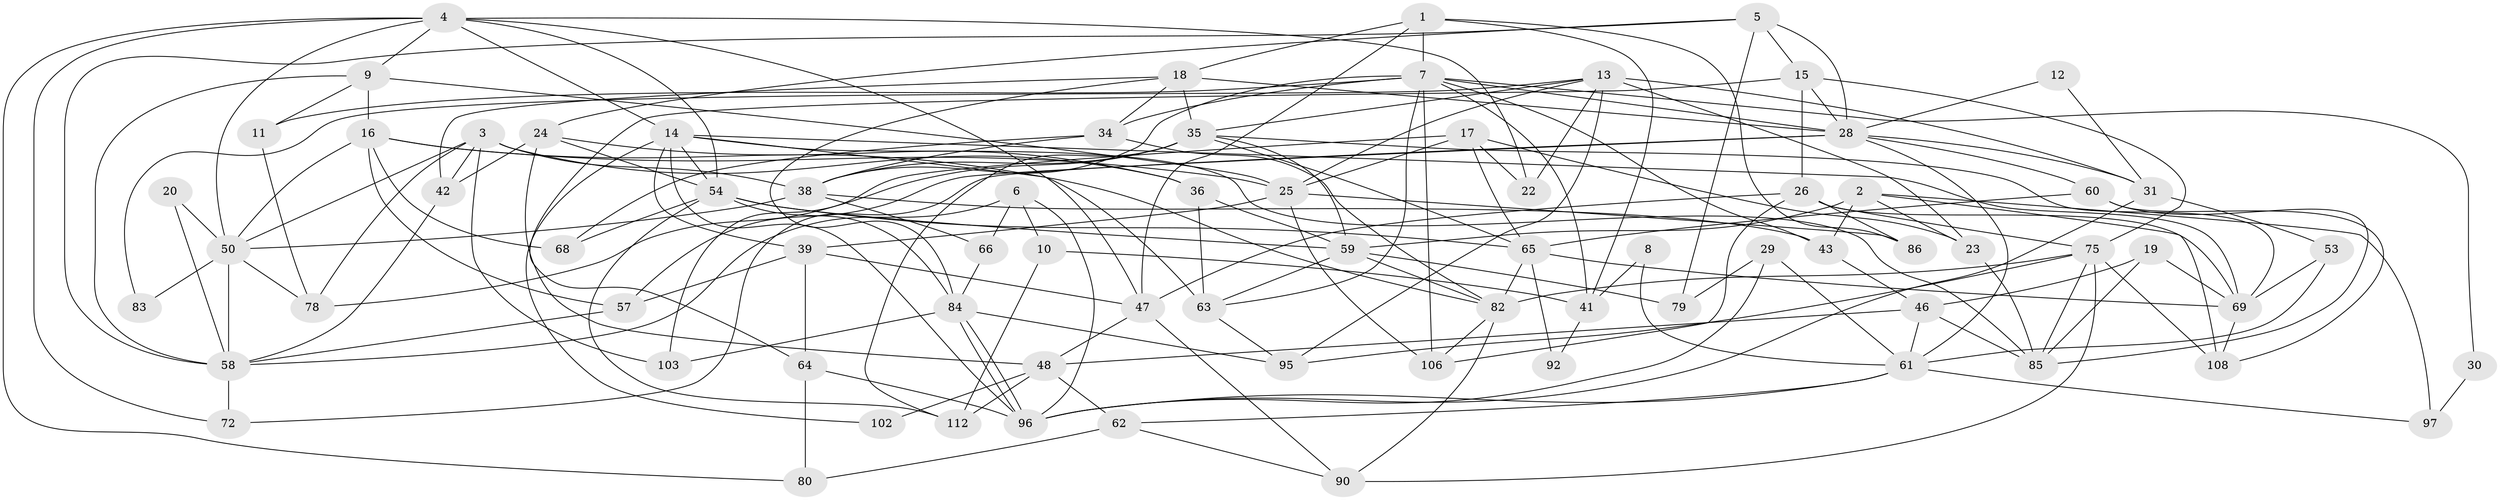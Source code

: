 // Generated by graph-tools (version 1.1) at 2025/52/02/27/25 19:52:06]
// undirected, 75 vertices, 185 edges
graph export_dot {
graph [start="1"]
  node [color=gray90,style=filled];
  1;
  2 [super="+81"];
  3 [super="+27"];
  4 [super="+40"];
  5 [super="+51"];
  6 [super="+71"];
  7 [super="+113"];
  8;
  9 [super="+109"];
  10;
  11;
  12;
  13 [super="+52"];
  14 [super="+32"];
  15 [super="+104"];
  16 [super="+55"];
  17 [super="+33"];
  18 [super="+21"];
  19;
  20;
  22;
  23;
  24 [super="+100"];
  25 [super="+37"];
  26 [super="+98"];
  28 [super="+44"];
  29;
  30;
  31 [super="+45"];
  34;
  35 [super="+73"];
  36;
  38 [super="+49"];
  39 [super="+67"];
  41 [super="+114"];
  42;
  43;
  46 [super="+99"];
  47 [super="+88"];
  48 [super="+87"];
  50 [super="+56"];
  53;
  54 [super="+77"];
  57;
  58 [super="+94"];
  59 [super="+93"];
  60 [super="+91"];
  61 [super="+89"];
  62;
  63 [super="+70"];
  64;
  65 [super="+74"];
  66;
  68 [super="+76"];
  69 [super="+101"];
  72;
  75 [super="+110"];
  78;
  79;
  80;
  82 [super="+111"];
  83;
  84;
  85 [super="+105"];
  86;
  90;
  92;
  95 [super="+107"];
  96;
  97;
  102;
  103;
  106;
  108;
  112;
  1 -- 18;
  1 -- 86;
  1 -- 7;
  1 -- 47;
  1 -- 41;
  2 -- 59;
  2 -- 43;
  2 -- 97;
  2 -- 108;
  2 -- 23;
  3 -- 36;
  3 -- 42;
  3 -- 78;
  3 -- 38;
  3 -- 103;
  3 -- 50;
  4 -- 22;
  4 -- 9;
  4 -- 54;
  4 -- 80;
  4 -- 72;
  4 -- 14;
  4 -- 47;
  4 -- 50;
  5 -- 79;
  5 -- 24;
  5 -- 28;
  5 -- 58;
  5 -- 15;
  6 -- 66;
  6 -- 96;
  6 -- 10;
  6 -- 58;
  7 -- 43;
  7 -- 11;
  7 -- 28;
  7 -- 41;
  7 -- 63;
  7 -- 38;
  7 -- 34;
  7 -- 106;
  7 -- 30;
  8 -- 61;
  8 -- 41;
  9 -- 16;
  9 -- 58;
  9 -- 11;
  9 -- 25;
  10 -- 112;
  10 -- 41;
  11 -- 78;
  12 -- 28;
  12 -- 31;
  13 -- 22;
  13 -- 31;
  13 -- 35;
  13 -- 83;
  13 -- 23;
  13 -- 25;
  13 -- 95;
  14 -- 63;
  14 -- 54;
  14 -- 69;
  14 -- 85;
  14 -- 102;
  14 -- 96;
  14 -- 39;
  15 -- 64;
  15 -- 26;
  15 -- 75;
  15 -- 28;
  16 -- 25;
  16 -- 50;
  16 -- 82;
  16 -- 57;
  16 -- 68;
  17 -- 65;
  17 -- 23;
  17 -- 22;
  17 -- 78;
  17 -- 25;
  18 -- 34;
  18 -- 42;
  18 -- 28;
  18 -- 84;
  18 -- 35;
  19 -- 69;
  19 -- 85;
  19 -- 46;
  20 -- 58;
  20 -- 50;
  23 -- 85;
  24 -- 42;
  24 -- 48;
  24 -- 36;
  24 -- 54;
  25 -- 106;
  25 -- 39;
  25 -- 86;
  26 -- 86;
  26 -- 106;
  26 -- 47;
  26 -- 69;
  26 -- 75;
  28 -- 72;
  28 -- 61;
  28 -- 57;
  28 -- 60;
  28 -- 31;
  29 -- 96;
  29 -- 61;
  29 -- 79;
  30 -- 97;
  31 -- 53;
  31 -- 96;
  34 -- 38;
  34 -- 82;
  34 -- 68;
  35 -- 112;
  35 -- 38;
  35 -- 65;
  35 -- 103;
  35 -- 69;
  35 -- 59;
  36 -- 59;
  36 -- 63;
  38 -- 50;
  38 -- 66;
  38 -- 43;
  39 -- 64;
  39 -- 57;
  39 -- 47;
  41 -- 92;
  42 -- 58;
  43 -- 46;
  46 -- 85;
  46 -- 48 [weight=2];
  46 -- 61;
  47 -- 90;
  47 -- 48;
  48 -- 112;
  48 -- 102;
  48 -- 62;
  50 -- 83;
  50 -- 58;
  50 -- 78;
  53 -- 61;
  53 -- 69;
  54 -- 112;
  54 -- 59;
  54 -- 68 [weight=2];
  54 -- 65;
  54 -- 84;
  57 -- 58;
  58 -- 72;
  59 -- 63;
  59 -- 82;
  59 -- 79;
  60 -- 65;
  60 -- 85;
  60 -- 108;
  61 -- 97;
  61 -- 96;
  61 -- 62;
  62 -- 80;
  62 -- 90;
  63 -- 95;
  64 -- 80;
  64 -- 96;
  65 -- 92;
  65 -- 69;
  65 -- 82;
  66 -- 84;
  69 -- 108;
  75 -- 90;
  75 -- 108;
  75 -- 82;
  75 -- 85;
  75 -- 95;
  82 -- 106;
  82 -- 90;
  84 -- 96;
  84 -- 96;
  84 -- 103;
  84 -- 95;
}
